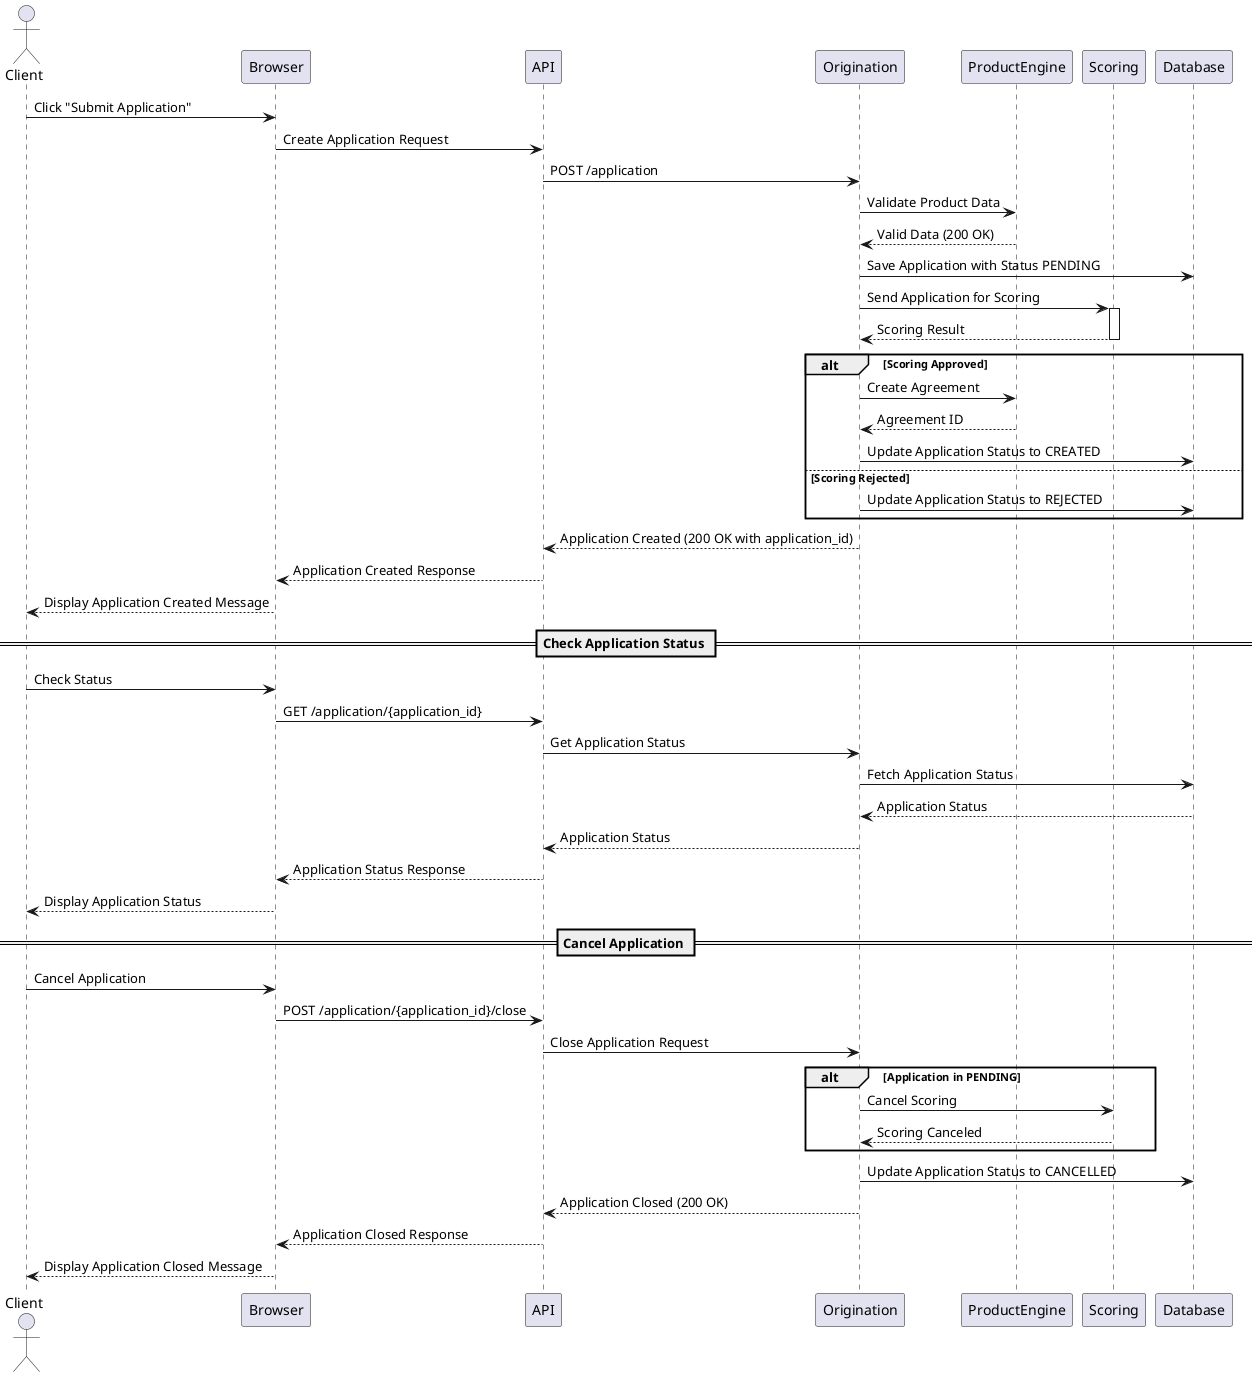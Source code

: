 @startuml
actor Client
participant Browser
participant API
participant Origination
participant ProductEngine as PE
participant Scoring
participant Database

Client -> Browser: Click "Submit Application"
Browser -> API: Create Application Request
API -> Origination: POST /application
Origination -> PE: Validate Product Data
PE --> Origination: Valid Data (200 OK)

Origination -> Database: Save Application with Status PENDING
Origination -> Scoring: Send Application for Scoring

activate Scoring
Scoring --> Origination: Scoring Result
deactivate Scoring

alt Scoring Approved
    Origination -> PE: Create Agreement
    PE --> Origination: Agreement ID
    Origination -> Database: Update Application Status to CREATED
else Scoring Rejected
    Origination -> Database: Update Application Status to REJECTED
end

Origination --> API: Application Created (200 OK with application_id)
API --> Browser: Application Created Response 

Browser --> Client: Display Application Created Message

== Check Application Status ==
Client -> Browser: Check Status
Browser -> API: GET /application/{application_id}
API -> Origination: Get Application Status
Origination -> Database: Fetch Application Status
Database --> Origination: Application Status
Origination --> API: Application Status
API --> Browser: Application Status Response
Browser --> Client: Display Application Status

== Cancel Application ==
Client -> Browser: Cancel Application
Browser -> API: POST /application/{application_id}/close
API -> Origination: Close Application Request
alt Application in PENDING
    Origination -> Scoring: Cancel Scoring
    Scoring --> Origination: Scoring Canceled
end
Origination -> Database: Update Application Status to CANCELLED
Origination --> API: Application Closed (200 OK)
API --> Browser: Application Closed Response
Browser --> Client: Display Application Closed Message

@enduml
